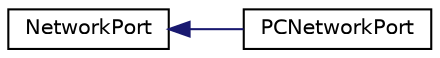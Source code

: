 digraph "Graphical Class Hierarchy"
{
  edge [fontname="Helvetica",fontsize="10",labelfontname="Helvetica",labelfontsize="10"];
  node [fontname="Helvetica",fontsize="10",shape=record];
  rankdir="LR";
  Node1 [label="NetworkPort",height=0.2,width=0.4,color="black", fillcolor="white", style="filled",URL="$classNetworkPort.html"];
  Node1 -> Node2 [dir="back",color="midnightblue",fontsize="10",style="solid",fontname="Helvetica"];
  Node2 [label="PCNetworkPort",height=0.2,width=0.4,color="black", fillcolor="white", style="filled",URL="$classPCNetworkPort.html"];
}
